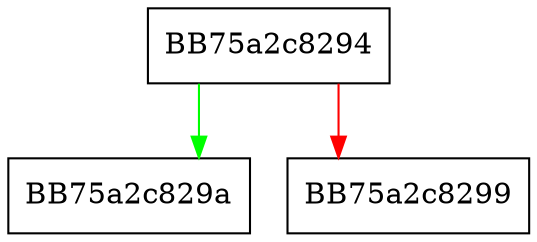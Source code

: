 digraph FreeNamesContainer {
  node [shape="box"];
  graph [splines=ortho];
  BB75a2c8294 -> BB75a2c829a [color="green"];
  BB75a2c8294 -> BB75a2c8299 [color="red"];
}